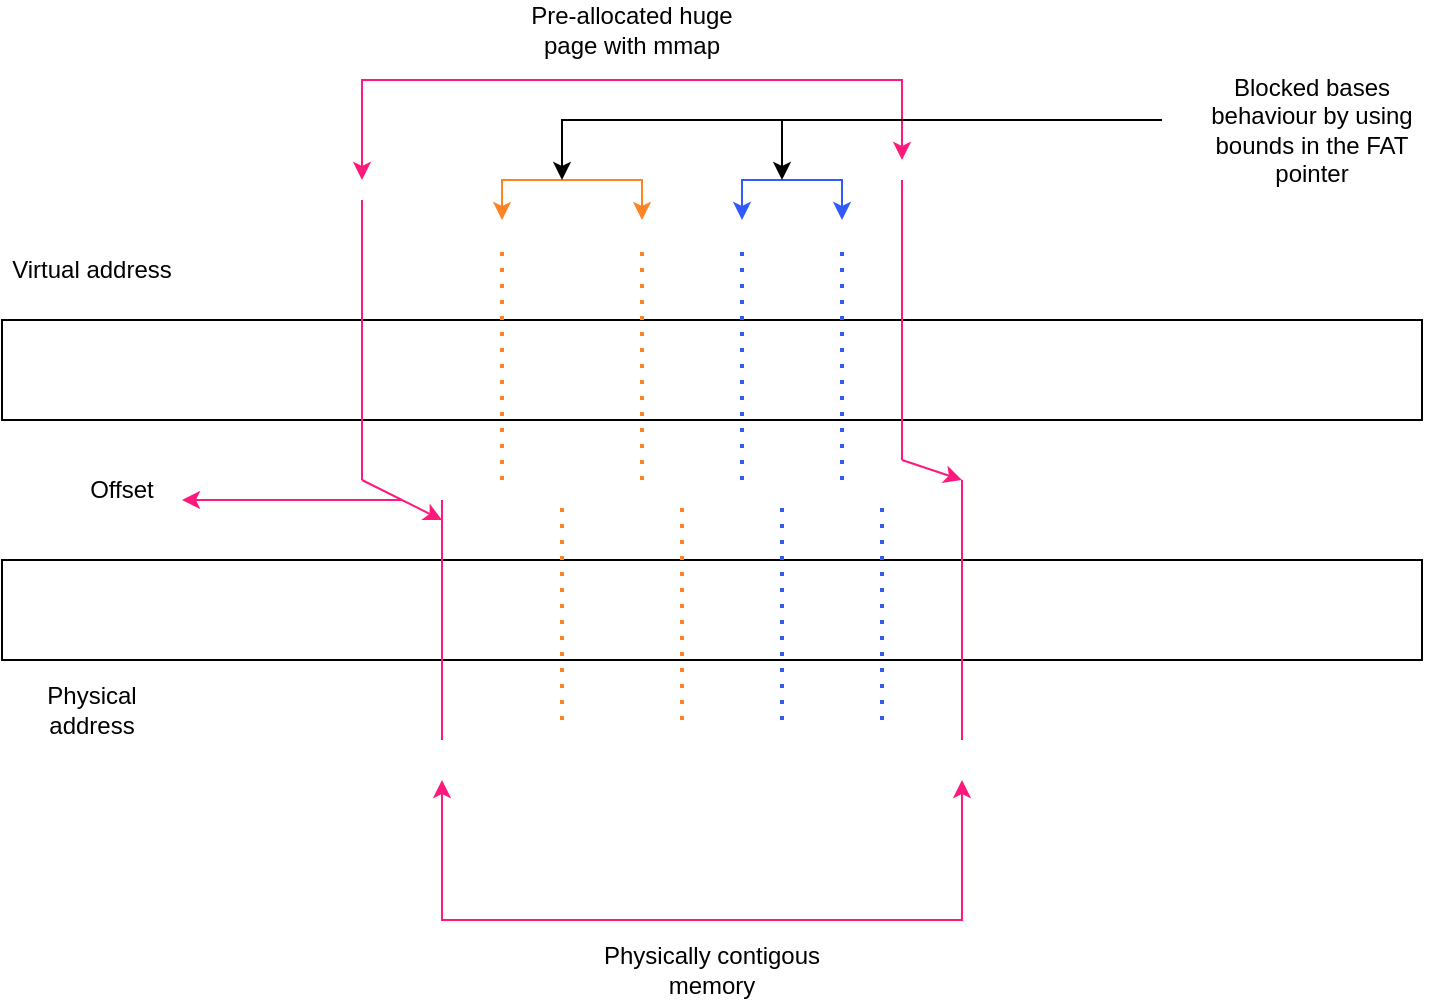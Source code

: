 <mxfile version="24.4.4" type="device">
  <diagram id="6sDLX4wBBA-Nij57IY7x" name="Page-1">
    <mxGraphModel dx="1194" dy="647" grid="1" gridSize="10" guides="1" tooltips="1" connect="1" arrows="1" fold="1" page="1" pageScale="1" pageWidth="827" pageHeight="1169" math="0" shadow="0">
      <root>
        <mxCell id="0" />
        <mxCell id="1" parent="0" />
        <mxCell id="FFlbrtXu8AWhxemLCW9n-1" value="" style="rounded=0;whiteSpace=wrap;html=1;" parent="1" vertex="1">
          <mxGeometry x="80" y="280" width="710" height="50" as="geometry" />
        </mxCell>
        <mxCell id="FFlbrtXu8AWhxemLCW9n-2" value="" style="rounded=0;whiteSpace=wrap;html=1;" parent="1" vertex="1">
          <mxGeometry x="80" y="400" width="710" height="50" as="geometry" />
        </mxCell>
        <mxCell id="FFlbrtXu8AWhxemLCW9n-3" value="" style="endArrow=none;html=1;rounded=0;strokeColor=#FF197D;" parent="1" edge="1">
          <mxGeometry width="50" height="50" relative="1" as="geometry">
            <mxPoint x="260" y="360" as="sourcePoint" />
            <mxPoint x="260" y="220" as="targetPoint" />
          </mxGeometry>
        </mxCell>
        <mxCell id="FFlbrtXu8AWhxemLCW9n-4" value="" style="endArrow=none;html=1;rounded=0;strokeColor=#FF197D;" parent="1" edge="1">
          <mxGeometry width="50" height="50" relative="1" as="geometry">
            <mxPoint x="530" y="350" as="sourcePoint" />
            <mxPoint x="530" y="210" as="targetPoint" />
          </mxGeometry>
        </mxCell>
        <mxCell id="FFlbrtXu8AWhxemLCW9n-6" value="" style="endArrow=none;html=1;rounded=0;strokeColor=#FF197D;" parent="1" edge="1">
          <mxGeometry width="50" height="50" relative="1" as="geometry">
            <mxPoint x="300" y="490" as="sourcePoint" />
            <mxPoint x="300" y="370" as="targetPoint" />
          </mxGeometry>
        </mxCell>
        <mxCell id="FFlbrtXu8AWhxemLCW9n-7" value="" style="endArrow=none;html=1;rounded=0;strokeColor=#FF197D;" parent="1" edge="1">
          <mxGeometry width="50" height="50" relative="1" as="geometry">
            <mxPoint x="560" y="490" as="sourcePoint" />
            <mxPoint x="560" y="360" as="targetPoint" />
          </mxGeometry>
        </mxCell>
        <mxCell id="FFlbrtXu8AWhxemLCW9n-8" value="" style="endArrow=none;dashed=1;html=1;dashPattern=1 3;strokeWidth=2;rounded=0;strokeColor=#FF8324;" parent="1" edge="1">
          <mxGeometry width="50" height="50" relative="1" as="geometry">
            <mxPoint x="330" y="360" as="sourcePoint" />
            <mxPoint x="330" y="240" as="targetPoint" />
          </mxGeometry>
        </mxCell>
        <mxCell id="FFlbrtXu8AWhxemLCW9n-9" value="" style="endArrow=none;dashed=1;html=1;dashPattern=1 3;strokeWidth=2;rounded=0;strokeColor=#FF8324;" parent="1" edge="1">
          <mxGeometry width="50" height="50" relative="1" as="geometry">
            <mxPoint x="400" y="360" as="sourcePoint" />
            <mxPoint x="400" y="240" as="targetPoint" />
          </mxGeometry>
        </mxCell>
        <mxCell id="FFlbrtXu8AWhxemLCW9n-10" value="" style="endArrow=none;dashed=1;html=1;dashPattern=1 3;strokeWidth=2;rounded=0;strokeColor=#305AFF;" parent="1" edge="1">
          <mxGeometry width="50" height="50" relative="1" as="geometry">
            <mxPoint x="450" y="360" as="sourcePoint" />
            <mxPoint x="450" y="240" as="targetPoint" />
          </mxGeometry>
        </mxCell>
        <mxCell id="FFlbrtXu8AWhxemLCW9n-11" value="" style="endArrow=none;dashed=1;html=1;dashPattern=1 3;strokeWidth=2;rounded=0;strokeColor=#305AFF;" parent="1" edge="1">
          <mxGeometry width="50" height="50" relative="1" as="geometry">
            <mxPoint x="500" y="360" as="sourcePoint" />
            <mxPoint x="500" y="240" as="targetPoint" />
          </mxGeometry>
        </mxCell>
        <mxCell id="FFlbrtXu8AWhxemLCW9n-14" value="" style="endArrow=none;dashed=1;html=1;dashPattern=1 3;strokeWidth=2;rounded=0;strokeColor=#FF8324;" parent="1" edge="1">
          <mxGeometry width="50" height="50" relative="1" as="geometry">
            <mxPoint x="360" y="480" as="sourcePoint" />
            <mxPoint x="360" y="370" as="targetPoint" />
            <Array as="points">
              <mxPoint x="360" y="440" />
            </Array>
          </mxGeometry>
        </mxCell>
        <mxCell id="FFlbrtXu8AWhxemLCW9n-15" value="" style="endArrow=none;dashed=1;html=1;dashPattern=1 3;strokeWidth=2;rounded=0;strokeColor=#FF8324;" parent="1" edge="1">
          <mxGeometry width="50" height="50" relative="1" as="geometry">
            <mxPoint x="420" y="480" as="sourcePoint" />
            <mxPoint x="420" y="370" as="targetPoint" />
          </mxGeometry>
        </mxCell>
        <mxCell id="FFlbrtXu8AWhxemLCW9n-16" value="" style="endArrow=none;dashed=1;html=1;dashPattern=1 3;strokeWidth=2;rounded=0;strokeColor=#305AFF;" parent="1" edge="1">
          <mxGeometry width="50" height="50" relative="1" as="geometry">
            <mxPoint x="470" y="480" as="sourcePoint" />
            <mxPoint x="470" y="370" as="targetPoint" />
          </mxGeometry>
        </mxCell>
        <mxCell id="FFlbrtXu8AWhxemLCW9n-17" value="" style="endArrow=none;dashed=1;html=1;dashPattern=1 3;strokeWidth=2;rounded=0;strokeColor=#305AFF;" parent="1" edge="1">
          <mxGeometry width="50" height="50" relative="1" as="geometry">
            <mxPoint x="520" y="480" as="sourcePoint" />
            <mxPoint x="520" y="370" as="targetPoint" />
          </mxGeometry>
        </mxCell>
        <mxCell id="FFlbrtXu8AWhxemLCW9n-19" value="Virtual address" style="text;html=1;align=center;verticalAlign=middle;whiteSpace=wrap;rounded=0;" parent="1" vertex="1">
          <mxGeometry x="80" y="240" width="90" height="30" as="geometry" />
        </mxCell>
        <mxCell id="FFlbrtXu8AWhxemLCW9n-20" value="Physical address" style="text;html=1;align=center;verticalAlign=middle;whiteSpace=wrap;rounded=0;" parent="1" vertex="1">
          <mxGeometry x="80" y="460" width="90" height="30" as="geometry" />
        </mxCell>
        <mxCell id="FFlbrtXu8AWhxemLCW9n-22" value="" style="endArrow=classic;startArrow=classic;html=1;rounded=0;strokeColor=#FF197D;" parent="1" edge="1">
          <mxGeometry width="50" height="50" relative="1" as="geometry">
            <mxPoint x="260" y="210" as="sourcePoint" />
            <mxPoint x="530" y="200" as="targetPoint" />
            <Array as="points">
              <mxPoint x="260" y="160" />
              <mxPoint x="410" y="160" />
              <mxPoint x="530" y="160" />
            </Array>
          </mxGeometry>
        </mxCell>
        <mxCell id="FFlbrtXu8AWhxemLCW9n-24" value="Pre-allocated huge page with mmap" style="text;html=1;align=center;verticalAlign=middle;whiteSpace=wrap;rounded=0;" parent="1" vertex="1">
          <mxGeometry x="330" y="120" width="130" height="30" as="geometry" />
        </mxCell>
        <mxCell id="FFlbrtXu8AWhxemLCW9n-25" value="" style="endArrow=classic;startArrow=classic;html=1;rounded=0;strokeColor=#FF8324;" parent="1" edge="1">
          <mxGeometry width="50" height="50" relative="1" as="geometry">
            <mxPoint x="330" y="230" as="sourcePoint" />
            <mxPoint x="400" y="230" as="targetPoint" />
            <Array as="points">
              <mxPoint x="330" y="210" />
              <mxPoint x="400" y="210" />
            </Array>
          </mxGeometry>
        </mxCell>
        <mxCell id="FFlbrtXu8AWhxemLCW9n-27" value="" style="endArrow=classic;startArrow=classic;html=1;rounded=0;strokeColor=#305AFF;" parent="1" edge="1">
          <mxGeometry width="50" height="50" relative="1" as="geometry">
            <mxPoint x="450" y="230" as="sourcePoint" />
            <mxPoint x="500" y="230" as="targetPoint" />
            <Array as="points">
              <mxPoint x="450" y="210" />
              <mxPoint x="500" y="210" />
            </Array>
          </mxGeometry>
        </mxCell>
        <mxCell id="FFlbrtXu8AWhxemLCW9n-28" value="" style="endArrow=classic;startArrow=classic;html=1;rounded=0;strokeColor=#FF197D;" parent="1" edge="1">
          <mxGeometry width="50" height="50" relative="1" as="geometry">
            <mxPoint x="300" y="510" as="sourcePoint" />
            <mxPoint x="560" y="510" as="targetPoint" />
            <Array as="points">
              <mxPoint x="300" y="580" />
              <mxPoint x="470" y="580" />
              <mxPoint x="560" y="580" />
            </Array>
          </mxGeometry>
        </mxCell>
        <mxCell id="FFlbrtXu8AWhxemLCW9n-29" value="Physically contigous memory" style="text;html=1;align=center;verticalAlign=middle;whiteSpace=wrap;rounded=0;" parent="1" vertex="1">
          <mxGeometry x="370" y="590" width="130" height="30" as="geometry" />
        </mxCell>
        <mxCell id="FFlbrtXu8AWhxemLCW9n-30" value="" style="endArrow=classic;html=1;rounded=0;" parent="1" edge="1">
          <mxGeometry width="50" height="50" relative="1" as="geometry">
            <mxPoint x="660" y="180" as="sourcePoint" />
            <mxPoint x="360" y="210" as="targetPoint" />
            <Array as="points">
              <mxPoint x="360" y="180" />
            </Array>
          </mxGeometry>
        </mxCell>
        <mxCell id="FFlbrtXu8AWhxemLCW9n-31" value="" style="endArrow=classic;html=1;rounded=0;" parent="1" edge="1">
          <mxGeometry width="50" height="50" relative="1" as="geometry">
            <mxPoint x="470" y="180" as="sourcePoint" />
            <mxPoint x="470" y="210" as="targetPoint" />
          </mxGeometry>
        </mxCell>
        <mxCell id="FFlbrtXu8AWhxemLCW9n-32" value="Blocked bases behaviour by using bounds in the FAT pointer" style="text;html=1;align=center;verticalAlign=middle;whiteSpace=wrap;rounded=0;" parent="1" vertex="1">
          <mxGeometry x="670" y="170" width="130" height="30" as="geometry" />
        </mxCell>
        <mxCell id="FFlbrtXu8AWhxemLCW9n-33" value="" style="endArrow=classic;html=1;rounded=0;strokeColor=#FF197D;" parent="1" edge="1">
          <mxGeometry width="50" height="50" relative="1" as="geometry">
            <mxPoint x="260" y="360" as="sourcePoint" />
            <mxPoint x="300" y="380" as="targetPoint" />
          </mxGeometry>
        </mxCell>
        <mxCell id="FFlbrtXu8AWhxemLCW9n-34" value="" style="endArrow=classic;html=1;rounded=0;strokeColor=#FF197D;" parent="1" edge="1">
          <mxGeometry width="50" height="50" relative="1" as="geometry">
            <mxPoint x="530" y="350" as="sourcePoint" />
            <mxPoint x="560" y="360" as="targetPoint" />
          </mxGeometry>
        </mxCell>
        <mxCell id="FFlbrtXu8AWhxemLCW9n-35" value="" style="endArrow=classic;html=1;rounded=0;strokeColor=#FF197D;" parent="1" edge="1">
          <mxGeometry width="50" height="50" relative="1" as="geometry">
            <mxPoint x="280" y="370" as="sourcePoint" />
            <mxPoint x="170" y="370" as="targetPoint" />
          </mxGeometry>
        </mxCell>
        <mxCell id="FFlbrtXu8AWhxemLCW9n-36" value="Offset" style="text;html=1;align=center;verticalAlign=middle;whiteSpace=wrap;rounded=0;" parent="1" vertex="1">
          <mxGeometry x="110" y="350" width="60" height="30" as="geometry" />
        </mxCell>
      </root>
    </mxGraphModel>
  </diagram>
</mxfile>
